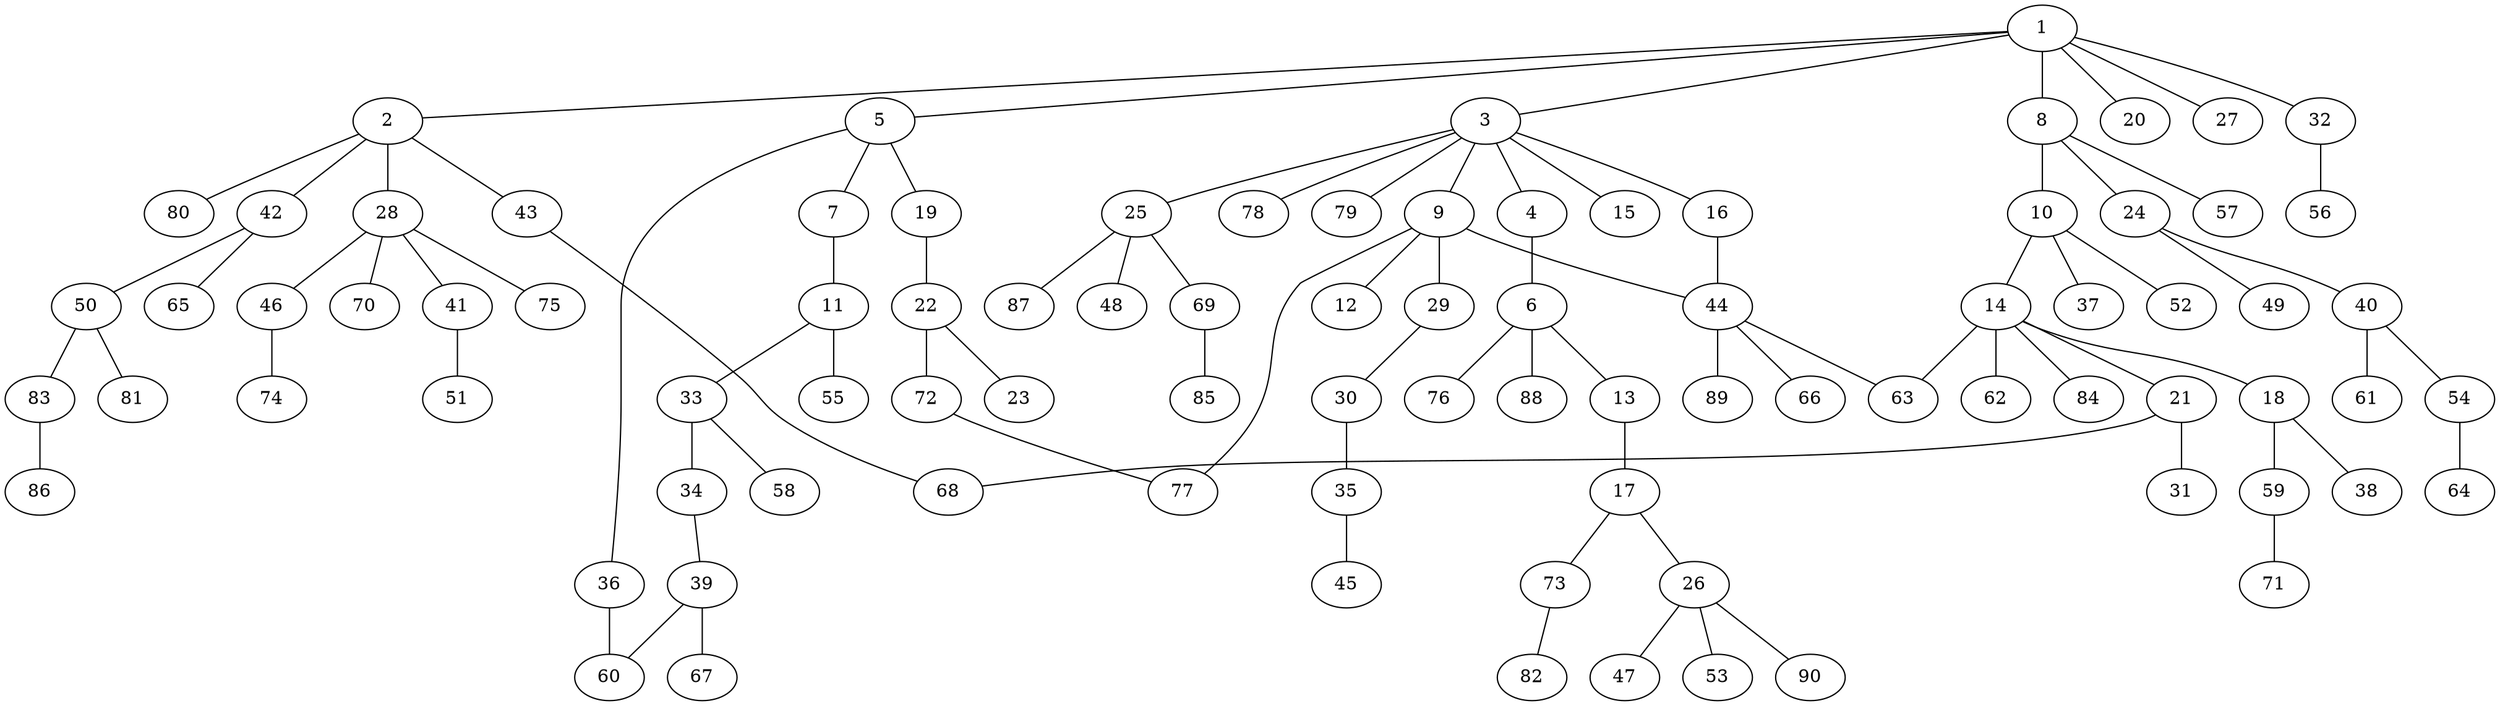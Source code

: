 graph graphname {1--2
1--3
1--5
1--8
1--20
1--27
1--32
2--28
2--42
2--43
2--80
3--4
3--9
3--15
3--16
3--25
3--78
3--79
4--6
5--7
5--19
5--36
6--13
6--76
6--88
7--11
8--10
8--24
8--57
9--12
9--29
9--44
9--77
10--14
10--37
10--52
11--33
11--55
13--17
14--18
14--21
14--62
14--63
14--84
16--44
17--26
17--73
18--38
18--59
19--22
21--31
21--68
22--23
22--72
24--40
24--49
25--48
25--69
25--87
26--47
26--53
26--90
28--41
28--46
28--70
28--75
29--30
30--35
32--56
33--34
33--58
34--39
35--45
36--60
39--60
39--67
40--54
40--61
41--51
42--50
42--65
43--68
44--63
44--66
44--89
46--74
50--81
50--83
54--64
59--71
69--85
72--77
73--82
83--86
}